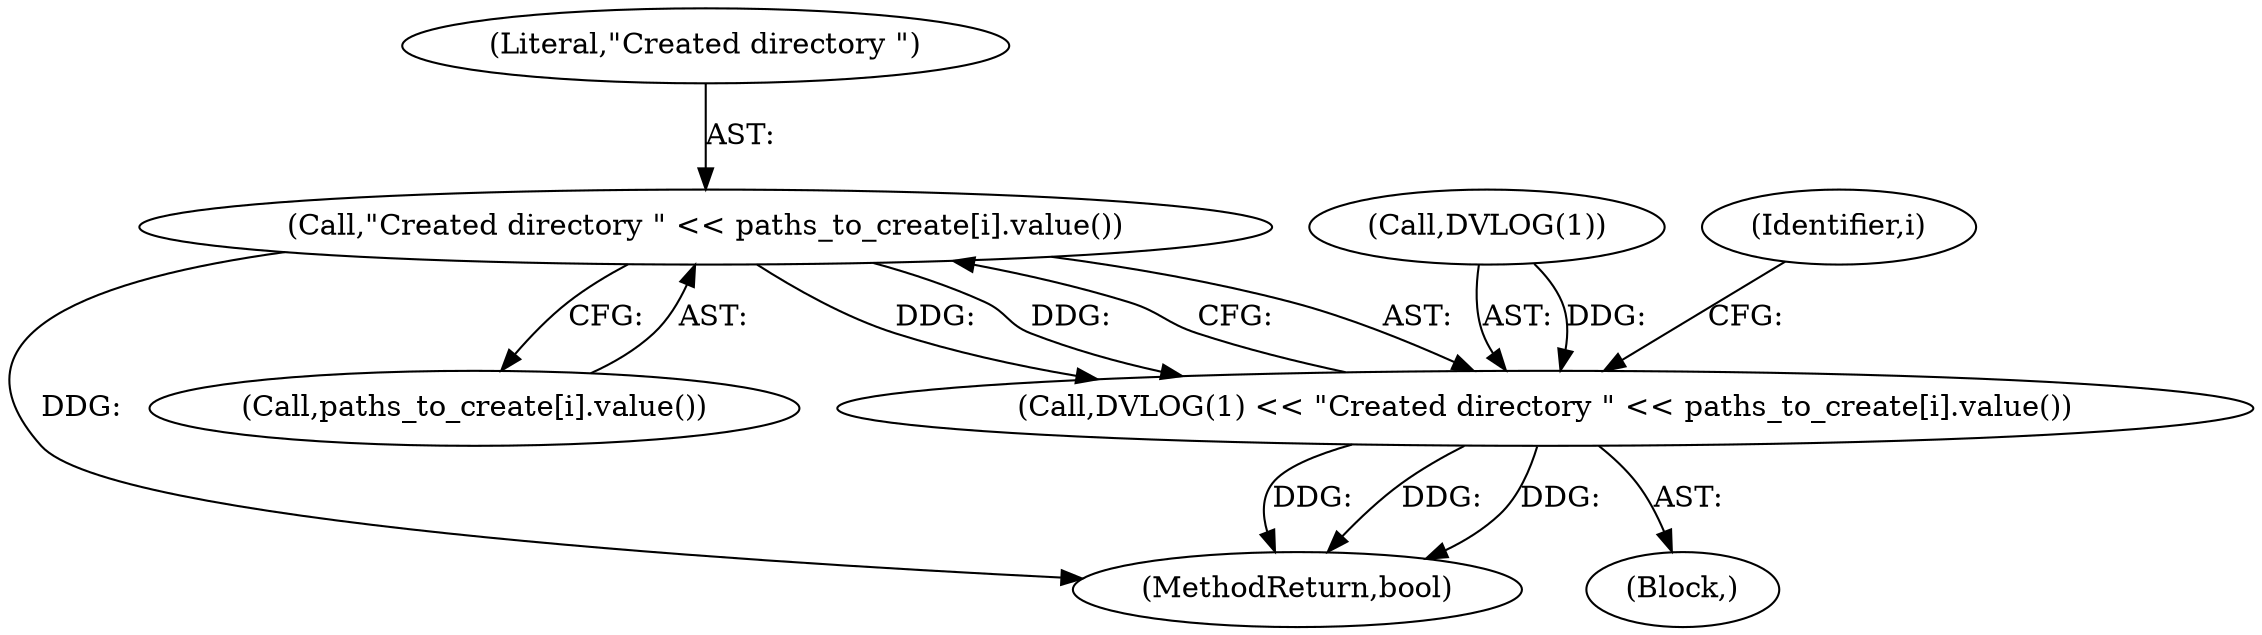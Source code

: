 digraph "1_Chrome_baef1ffd73db183ca50c854e1779ed7f6e5100a8@API" {
"1000145" [label="(Call,\"Created directory \" << paths_to_create[i].value())"];
"1000142" [label="(Call,DVLOG(1) << \"Created directory \" << paths_to_create[i].value())"];
"1000150" [label="(MethodReturn,bool)"];
"1000143" [label="(Call,DVLOG(1))"];
"1000141" [label="(Block,)"];
"1000145" [label="(Call,\"Created directory \" << paths_to_create[i].value())"];
"1000147" [label="(Call,paths_to_create[i].value())"];
"1000142" [label="(Call,DVLOG(1) << \"Created directory \" << paths_to_create[i].value())"];
"1000146" [label="(Literal,\"Created directory \")"];
"1000116" [label="(Identifier,i)"];
"1000145" -> "1000142"  [label="AST: "];
"1000145" -> "1000147"  [label="CFG: "];
"1000146" -> "1000145"  [label="AST: "];
"1000147" -> "1000145"  [label="AST: "];
"1000142" -> "1000145"  [label="CFG: "];
"1000145" -> "1000150"  [label="DDG: "];
"1000145" -> "1000142"  [label="DDG: "];
"1000145" -> "1000142"  [label="DDG: "];
"1000142" -> "1000141"  [label="AST: "];
"1000143" -> "1000142"  [label="AST: "];
"1000116" -> "1000142"  [label="CFG: "];
"1000142" -> "1000150"  [label="DDG: "];
"1000142" -> "1000150"  [label="DDG: "];
"1000142" -> "1000150"  [label="DDG: "];
"1000143" -> "1000142"  [label="DDG: "];
}

